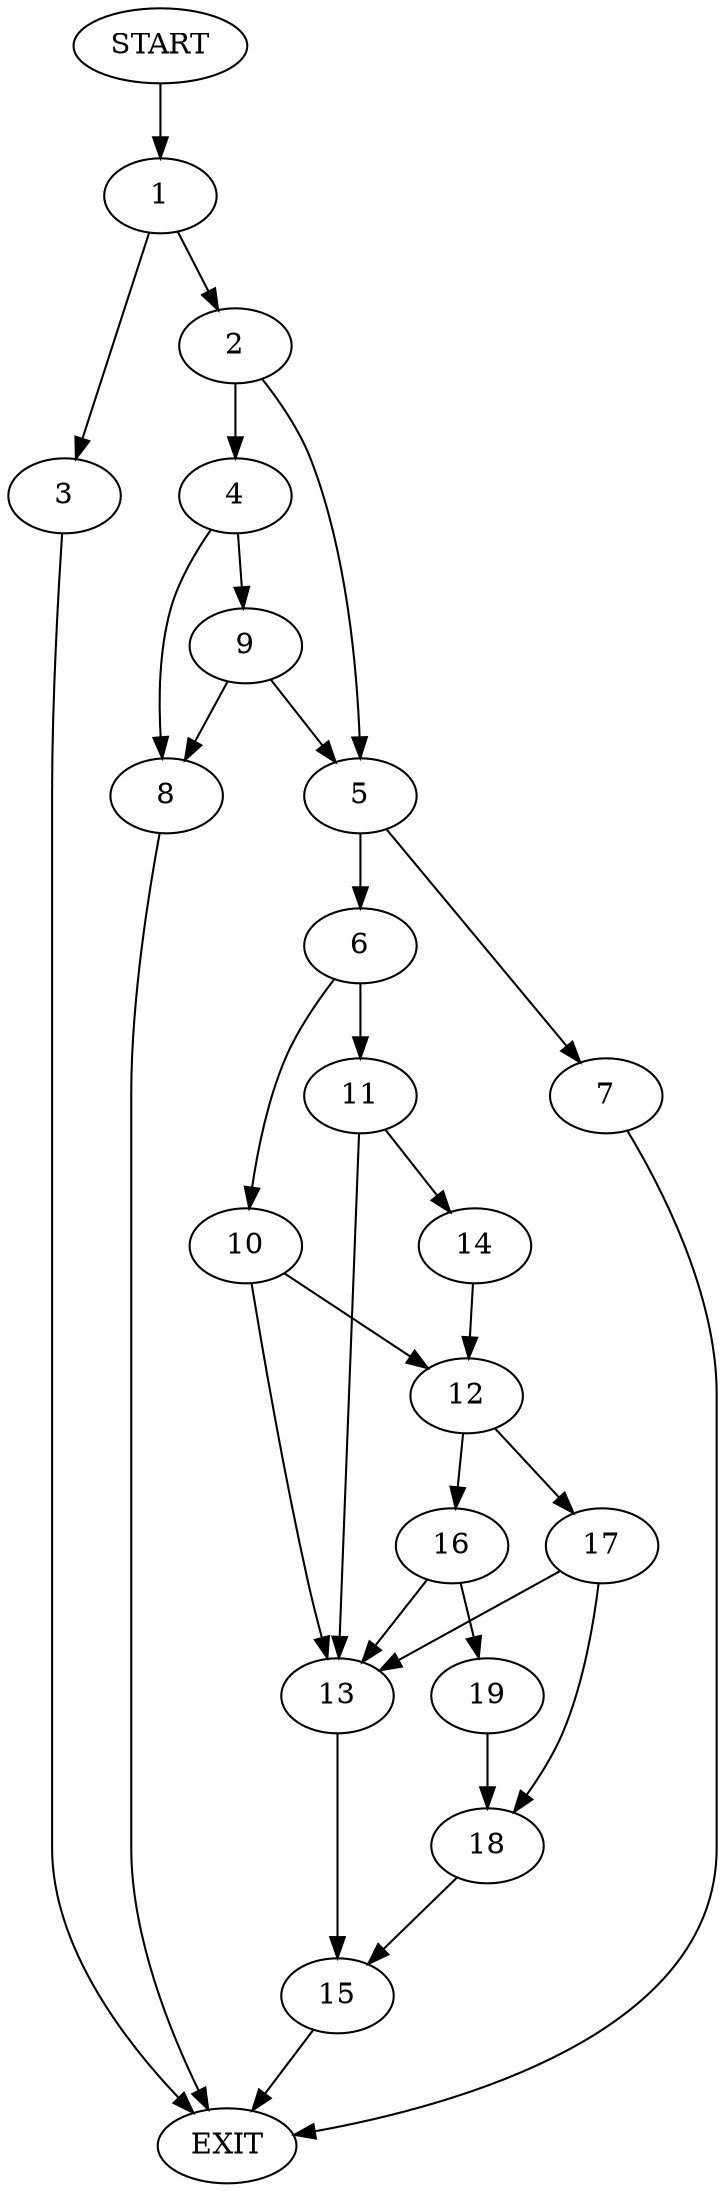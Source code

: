 digraph {
0 [label="START"]
20 [label="EXIT"]
0 -> 1
1 -> 2
1 -> 3
2 -> 4
2 -> 5
3 -> 20
5 -> 6
5 -> 7
4 -> 8
4 -> 9
9 -> 8
9 -> 5
8 -> 20
7 -> 20
6 -> 10
6 -> 11
10 -> 12
10 -> 13
11 -> 14
11 -> 13
13 -> 15
14 -> 12
12 -> 16
12 -> 17
17 -> 13
17 -> 18
16 -> 19
16 -> 13
19 -> 18
18 -> 15
15 -> 20
}
